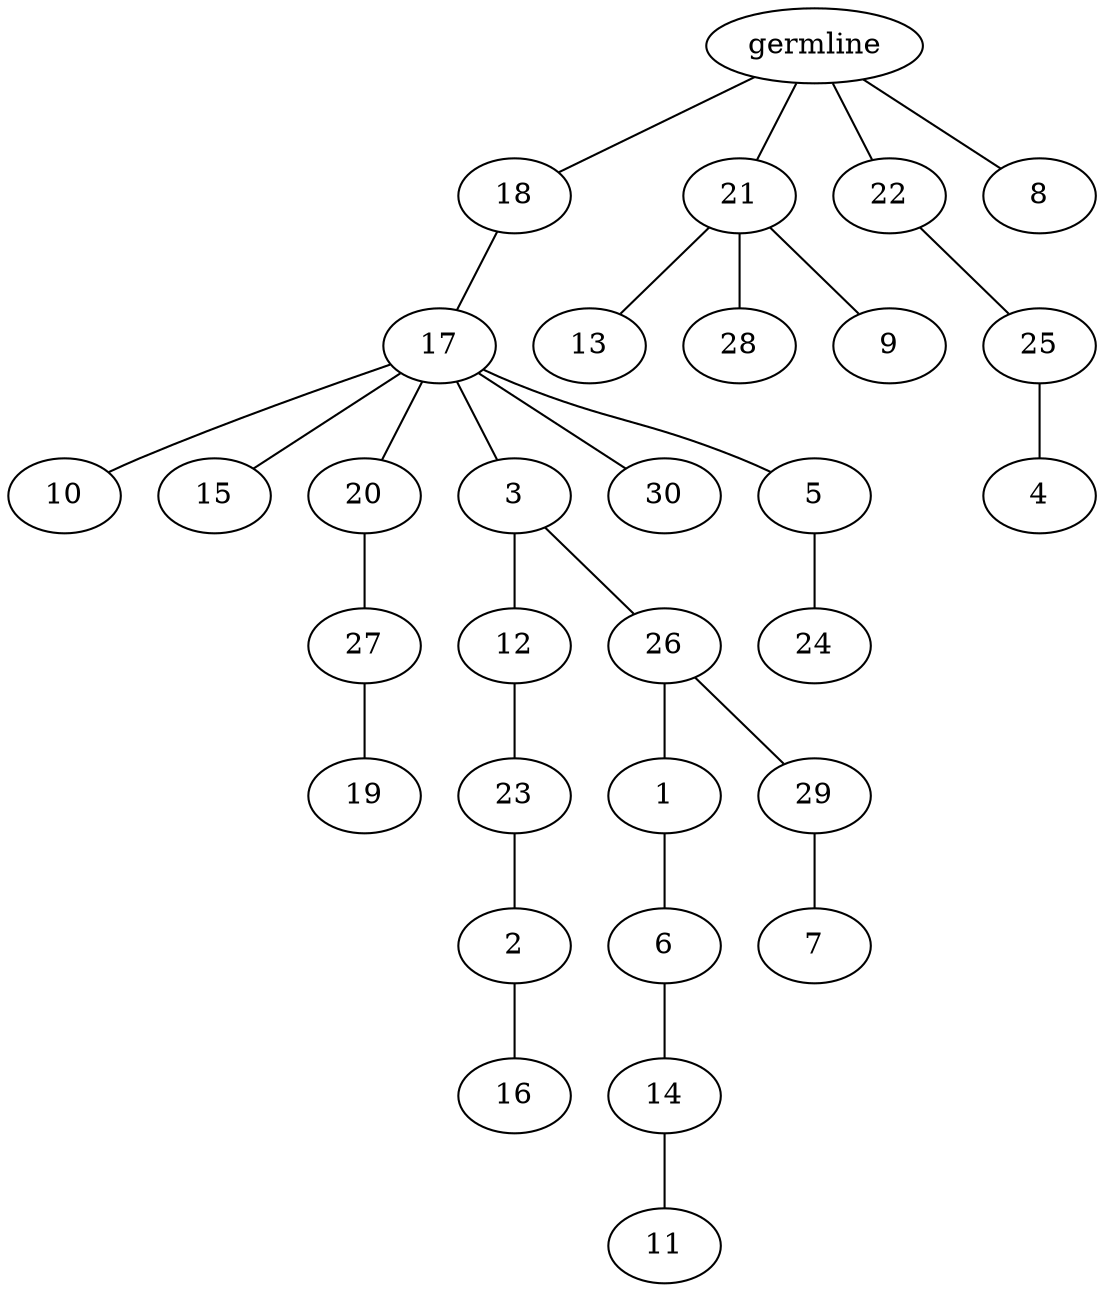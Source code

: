 graph tree {
    "140205305851520" [label="germline"];
    "140205305881072" [label="18"];
    "140205305882848" [label="17"];
    "140205305881456" [label="10"];
    "140205305880832" [label="15"];
    "140205305787152" [label="20"];
    "140205305786480" [label="27"];
    "140205305787056" [label="19"];
    "140205305787440" [label="3"];
    "140205305786672" [label="12"];
    "140205305787584" [label="23"];
    "140205305787872" [label="2"];
    "140205312280416" [label="16"];
    "140205305788160" [label="26"];
    "140205305787488" [label="1"];
    "140205305788304" [label="6"];
    "140205305788592" [label="14"];
    "140205305788928" [label="11"];
    "140205305788880" [label="29"];
    "140205305788208" [label="7"];
    "140205305788736" [label="30"];
    "140205305787680" [label="5"];
    "140205305789744" [label="24"];
    "140205305884336" [label="21"];
    "140205305789360" [label="13"];
    "140205305786432" [label="28"];
    "140205305788688" [label="9"];
    "140205305884624" [label="22"];
    "140205305789024" [label="25"];
    "140205305789696" [label="4"];
    "140205305790080" [label="8"];
    "140205305851520" -- "140205305881072";
    "140205305851520" -- "140205305884336";
    "140205305851520" -- "140205305884624";
    "140205305851520" -- "140205305790080";
    "140205305881072" -- "140205305882848";
    "140205305882848" -- "140205305881456";
    "140205305882848" -- "140205305880832";
    "140205305882848" -- "140205305787152";
    "140205305882848" -- "140205305787440";
    "140205305882848" -- "140205305788736";
    "140205305882848" -- "140205305787680";
    "140205305787152" -- "140205305786480";
    "140205305786480" -- "140205305787056";
    "140205305787440" -- "140205305786672";
    "140205305787440" -- "140205305788160";
    "140205305786672" -- "140205305787584";
    "140205305787584" -- "140205305787872";
    "140205305787872" -- "140205312280416";
    "140205305788160" -- "140205305787488";
    "140205305788160" -- "140205305788880";
    "140205305787488" -- "140205305788304";
    "140205305788304" -- "140205305788592";
    "140205305788592" -- "140205305788928";
    "140205305788880" -- "140205305788208";
    "140205305787680" -- "140205305789744";
    "140205305884336" -- "140205305789360";
    "140205305884336" -- "140205305786432";
    "140205305884336" -- "140205305788688";
    "140205305884624" -- "140205305789024";
    "140205305789024" -- "140205305789696";
}
